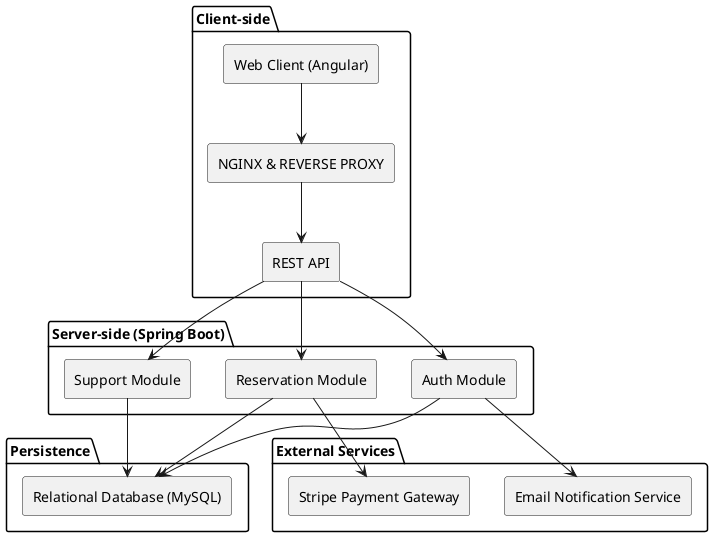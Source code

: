 @startuml
skinparam componentStyle rectangle

package "Client-side" {
  [Web Client (Angular)] --> [NGINX & REVERSE PROXY]
  [NGINX & REVERSE PROXY] --> [REST API]
}

package "Server-side (Spring Boot)" {
  [REST API] --> [Auth Module]
  [REST API] --> [Reservation Module]
  [REST API] --> [Support Module]
}

package "Persistence" {
  [Relational Database (MySQL)]
  [Auth Module] --> [Relational Database (MySQL)]
  [Reservation Module] --> [Relational Database (MySQL)]
  [Support Module] --> [Relational Database (MySQL)]
}

package "External Services" {
  [Stripe Payment Gateway]
  [Email Notification Service]
  [Reservation Module] --> [Stripe Payment Gateway]
  [Auth Module] --> [Email Notification Service]
}

@enduml
